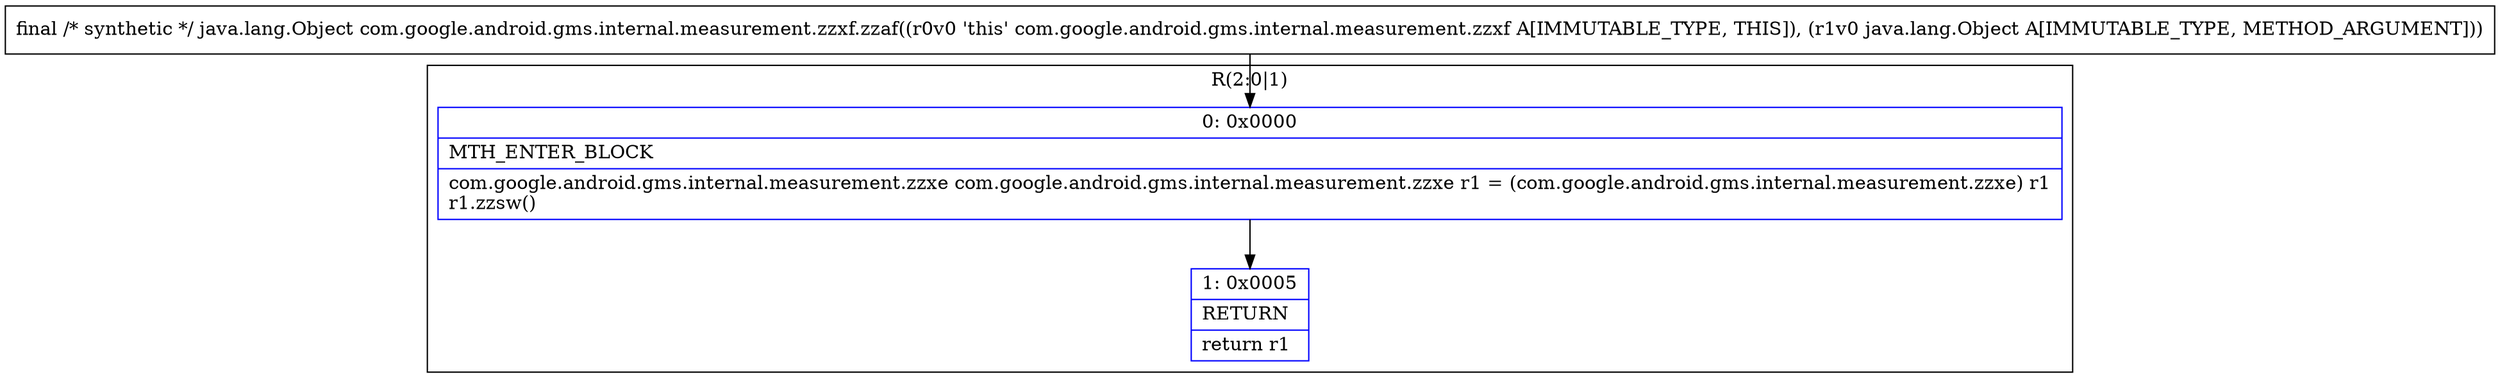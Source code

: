 digraph "CFG forcom.google.android.gms.internal.measurement.zzxf.zzaf(Ljava\/lang\/Object;)Ljava\/lang\/Object;" {
subgraph cluster_Region_1661355427 {
label = "R(2:0|1)";
node [shape=record,color=blue];
Node_0 [shape=record,label="{0\:\ 0x0000|MTH_ENTER_BLOCK\l|com.google.android.gms.internal.measurement.zzxe com.google.android.gms.internal.measurement.zzxe r1 = (com.google.android.gms.internal.measurement.zzxe) r1\lr1.zzsw()\l}"];
Node_1 [shape=record,label="{1\:\ 0x0005|RETURN\l|return r1\l}"];
}
MethodNode[shape=record,label="{final \/* synthetic *\/ java.lang.Object com.google.android.gms.internal.measurement.zzxf.zzaf((r0v0 'this' com.google.android.gms.internal.measurement.zzxf A[IMMUTABLE_TYPE, THIS]), (r1v0 java.lang.Object A[IMMUTABLE_TYPE, METHOD_ARGUMENT])) }"];
MethodNode -> Node_0;
Node_0 -> Node_1;
}

